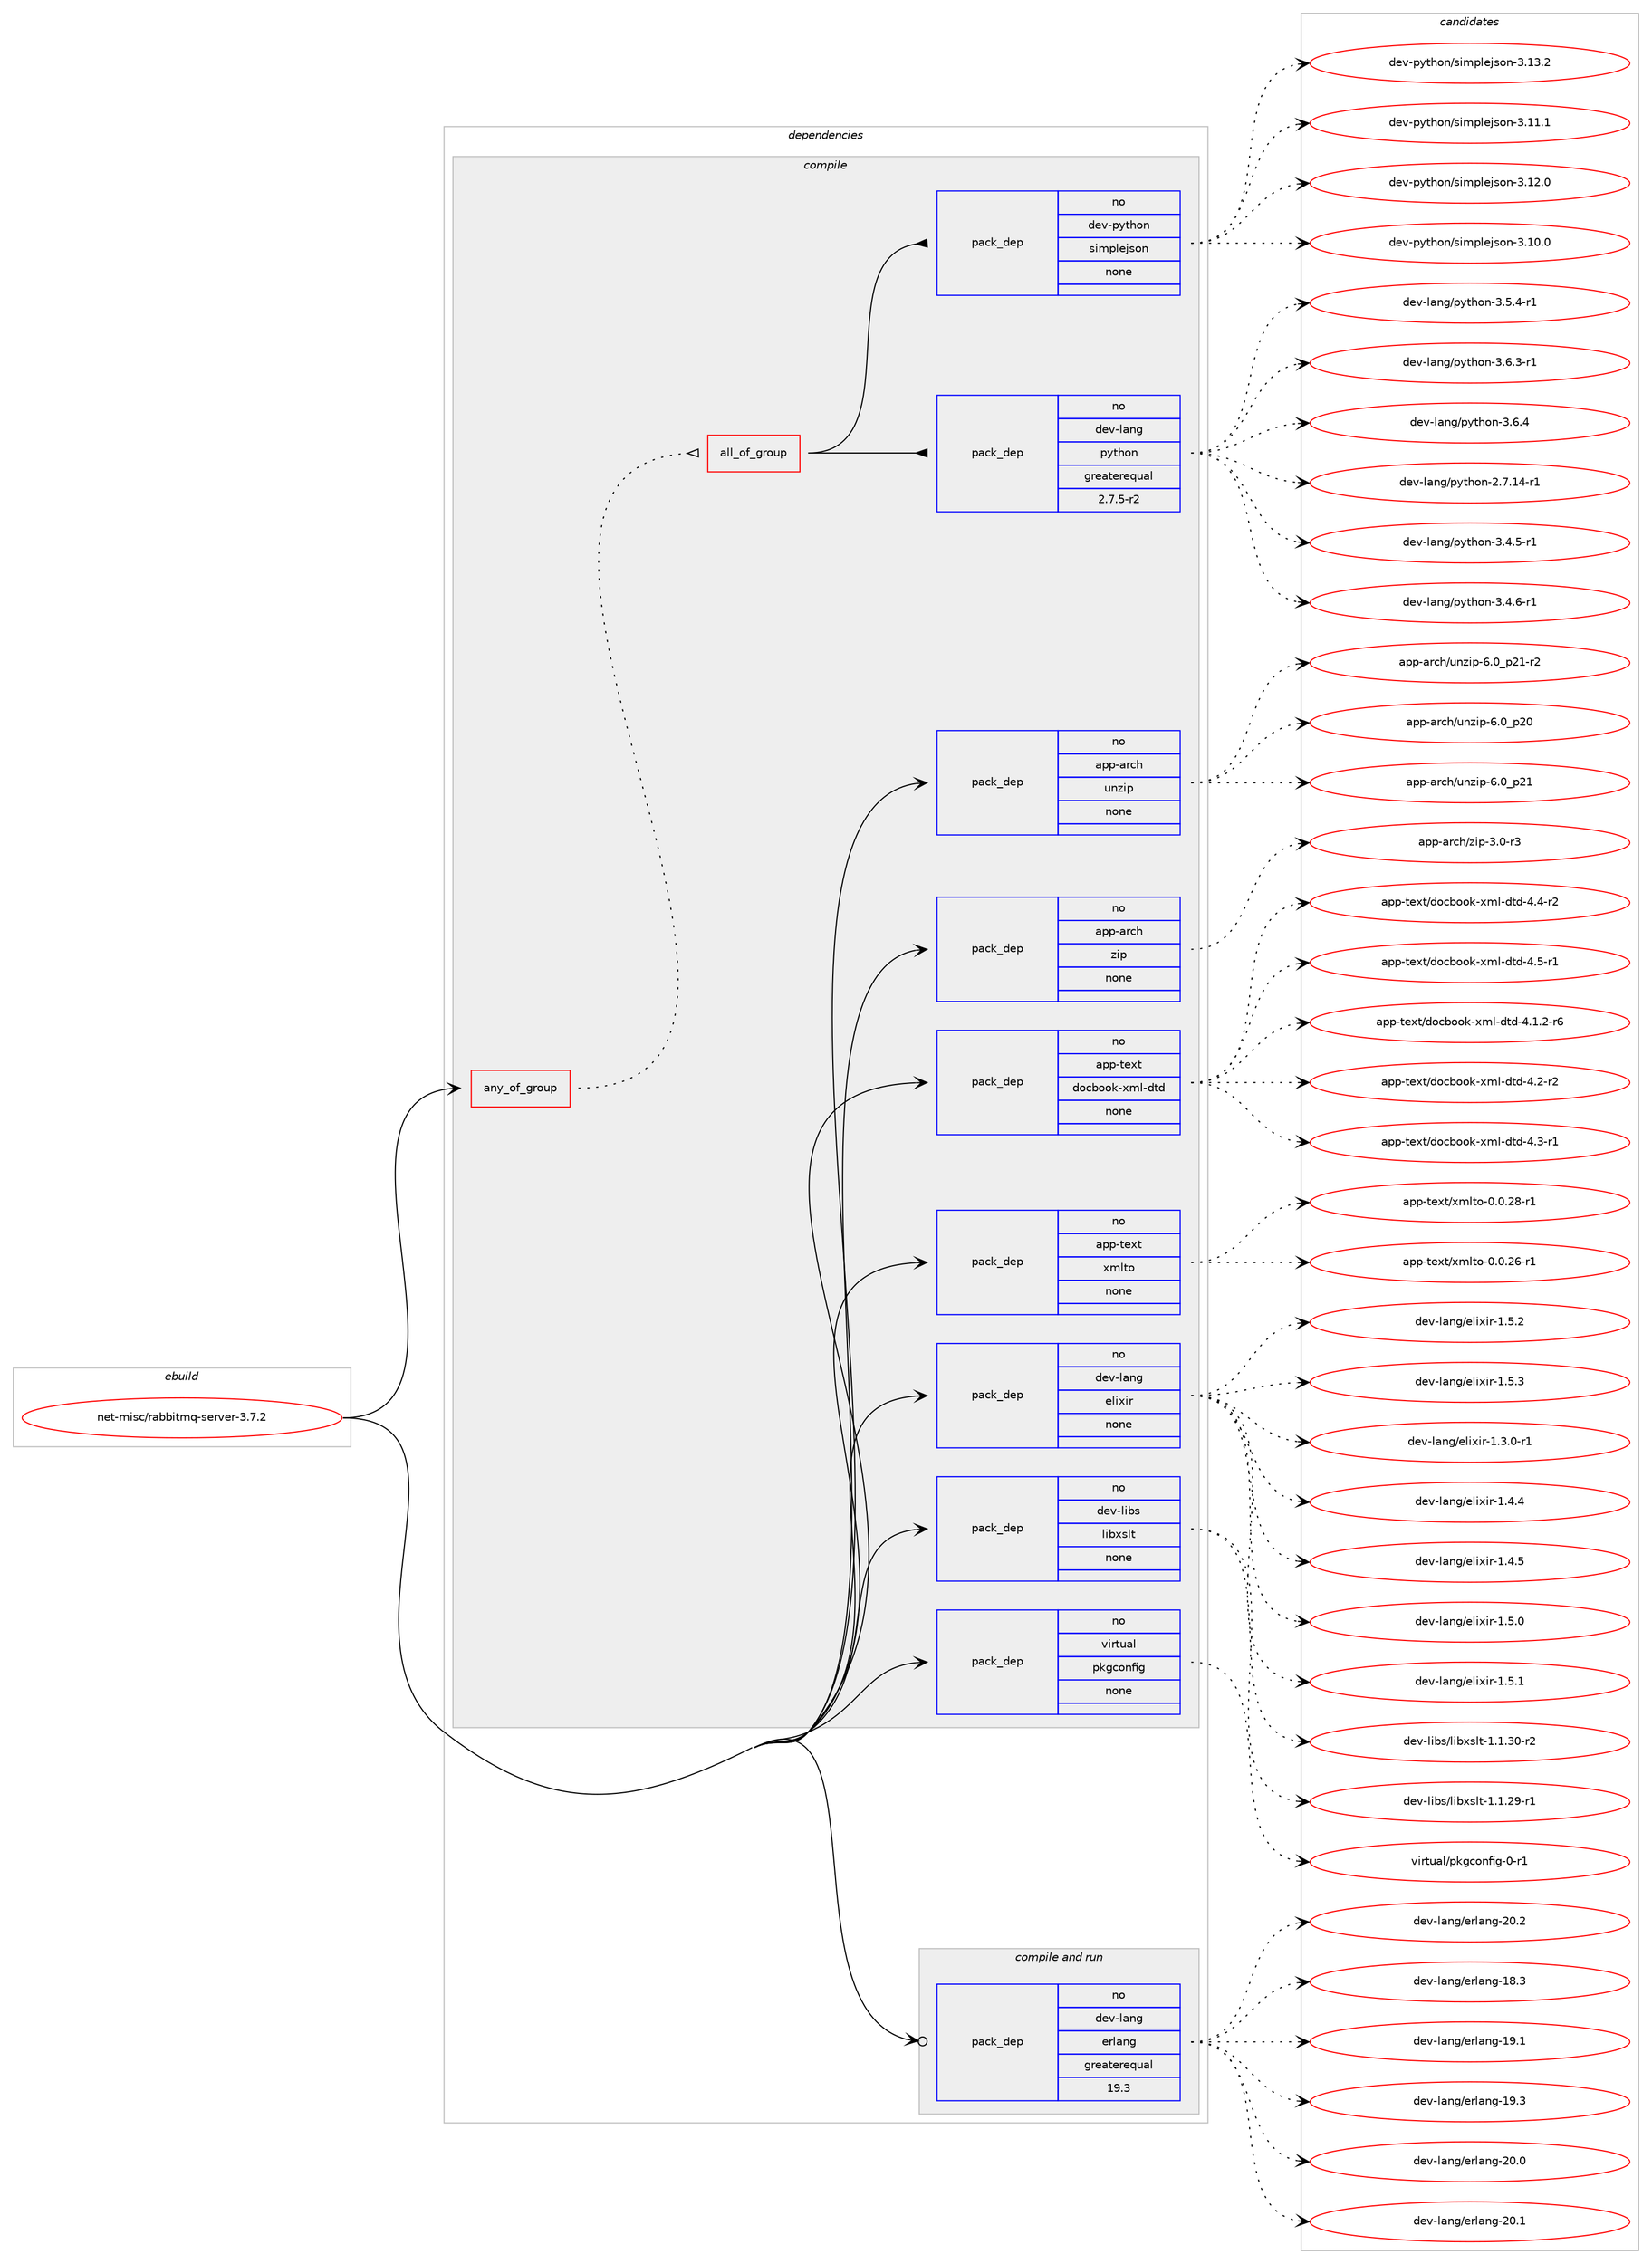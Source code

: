 digraph prolog {

# *************
# Graph options
# *************

newrank=true;
concentrate=true;
compound=true;
graph [rankdir=LR,fontname=Helvetica,fontsize=10,ranksep=1.5];#, ranksep=2.5, nodesep=0.2];
edge  [arrowhead=vee];
node  [fontname=Helvetica,fontsize=10];

# **********
# The ebuild
# **********

subgraph cluster_leftcol {
color=gray;
rank=same;
label=<<i>ebuild</i>>;
id [label="net-misc/rabbitmq-server-3.7.2", color=red, width=4, href="../net-misc/rabbitmq-server-3.7.2.svg"];
}

# ****************
# The dependencies
# ****************

subgraph cluster_midcol {
color=gray;
label=<<i>dependencies</i>>;
subgraph cluster_compile {
fillcolor="#eeeeee";
style=filled;
label=<<i>compile</i>>;
subgraph any23 {
dependency1009 [label=<<TABLE BORDER="0" CELLBORDER="1" CELLSPACING="0" CELLPADDING="4"><TR><TD CELLPADDING="10">any_of_group</TD></TR></TABLE>>, shape=none, color=red];subgraph all1 {
dependency1010 [label=<<TABLE BORDER="0" CELLBORDER="1" CELLSPACING="0" CELLPADDING="4"><TR><TD CELLPADDING="10">all_of_group</TD></TR></TABLE>>, shape=none, color=red];subgraph pack688 {
dependency1011 [label=<<TABLE BORDER="0" CELLBORDER="1" CELLSPACING="0" CELLPADDING="4" WIDTH="220"><TR><TD ROWSPAN="6" CELLPADDING="30">pack_dep</TD></TR><TR><TD WIDTH="110">no</TD></TR><TR><TD>dev-lang</TD></TR><TR><TD>python</TD></TR><TR><TD>greaterequal</TD></TR><TR><TD>2.7.5-r2</TD></TR></TABLE>>, shape=none, color=blue];
}
dependency1010:e -> dependency1011:w [weight=20,style="solid",arrowhead="inv"];
subgraph pack689 {
dependency1012 [label=<<TABLE BORDER="0" CELLBORDER="1" CELLSPACING="0" CELLPADDING="4" WIDTH="220"><TR><TD ROWSPAN="6" CELLPADDING="30">pack_dep</TD></TR><TR><TD WIDTH="110">no</TD></TR><TR><TD>dev-python</TD></TR><TR><TD>simplejson</TD></TR><TR><TD>none</TD></TR><TR><TD></TD></TR></TABLE>>, shape=none, color=blue];
}
dependency1010:e -> dependency1012:w [weight=20,style="solid",arrowhead="inv"];
}
dependency1009:e -> dependency1010:w [weight=20,style="dotted",arrowhead="oinv"];
}
id:e -> dependency1009:w [weight=20,style="solid",arrowhead="vee"];
subgraph pack690 {
dependency1013 [label=<<TABLE BORDER="0" CELLBORDER="1" CELLSPACING="0" CELLPADDING="4" WIDTH="220"><TR><TD ROWSPAN="6" CELLPADDING="30">pack_dep</TD></TR><TR><TD WIDTH="110">no</TD></TR><TR><TD>app-arch</TD></TR><TR><TD>unzip</TD></TR><TR><TD>none</TD></TR><TR><TD></TD></TR></TABLE>>, shape=none, color=blue];
}
id:e -> dependency1013:w [weight=20,style="solid",arrowhead="vee"];
subgraph pack691 {
dependency1014 [label=<<TABLE BORDER="0" CELLBORDER="1" CELLSPACING="0" CELLPADDING="4" WIDTH="220"><TR><TD ROWSPAN="6" CELLPADDING="30">pack_dep</TD></TR><TR><TD WIDTH="110">no</TD></TR><TR><TD>app-arch</TD></TR><TR><TD>zip</TD></TR><TR><TD>none</TD></TR><TR><TD></TD></TR></TABLE>>, shape=none, color=blue];
}
id:e -> dependency1014:w [weight=20,style="solid",arrowhead="vee"];
subgraph pack692 {
dependency1015 [label=<<TABLE BORDER="0" CELLBORDER="1" CELLSPACING="0" CELLPADDING="4" WIDTH="220"><TR><TD ROWSPAN="6" CELLPADDING="30">pack_dep</TD></TR><TR><TD WIDTH="110">no</TD></TR><TR><TD>app-text</TD></TR><TR><TD>docbook-xml-dtd</TD></TR><TR><TD>none</TD></TR><TR><TD></TD></TR></TABLE>>, shape=none, color=blue];
}
id:e -> dependency1015:w [weight=20,style="solid",arrowhead="vee"];
subgraph pack693 {
dependency1016 [label=<<TABLE BORDER="0" CELLBORDER="1" CELLSPACING="0" CELLPADDING="4" WIDTH="220"><TR><TD ROWSPAN="6" CELLPADDING="30">pack_dep</TD></TR><TR><TD WIDTH="110">no</TD></TR><TR><TD>app-text</TD></TR><TR><TD>xmlto</TD></TR><TR><TD>none</TD></TR><TR><TD></TD></TR></TABLE>>, shape=none, color=blue];
}
id:e -> dependency1016:w [weight=20,style="solid",arrowhead="vee"];
subgraph pack694 {
dependency1017 [label=<<TABLE BORDER="0" CELLBORDER="1" CELLSPACING="0" CELLPADDING="4" WIDTH="220"><TR><TD ROWSPAN="6" CELLPADDING="30">pack_dep</TD></TR><TR><TD WIDTH="110">no</TD></TR><TR><TD>dev-lang</TD></TR><TR><TD>elixir</TD></TR><TR><TD>none</TD></TR><TR><TD></TD></TR></TABLE>>, shape=none, color=blue];
}
id:e -> dependency1017:w [weight=20,style="solid",arrowhead="vee"];
subgraph pack695 {
dependency1018 [label=<<TABLE BORDER="0" CELLBORDER="1" CELLSPACING="0" CELLPADDING="4" WIDTH="220"><TR><TD ROWSPAN="6" CELLPADDING="30">pack_dep</TD></TR><TR><TD WIDTH="110">no</TD></TR><TR><TD>dev-libs</TD></TR><TR><TD>libxslt</TD></TR><TR><TD>none</TD></TR><TR><TD></TD></TR></TABLE>>, shape=none, color=blue];
}
id:e -> dependency1018:w [weight=20,style="solid",arrowhead="vee"];
subgraph pack696 {
dependency1019 [label=<<TABLE BORDER="0" CELLBORDER="1" CELLSPACING="0" CELLPADDING="4" WIDTH="220"><TR><TD ROWSPAN="6" CELLPADDING="30">pack_dep</TD></TR><TR><TD WIDTH="110">no</TD></TR><TR><TD>virtual</TD></TR><TR><TD>pkgconfig</TD></TR><TR><TD>none</TD></TR><TR><TD></TD></TR></TABLE>>, shape=none, color=blue];
}
id:e -> dependency1019:w [weight=20,style="solid",arrowhead="vee"];
}
subgraph cluster_compileandrun {
fillcolor="#eeeeee";
style=filled;
label=<<i>compile and run</i>>;
subgraph pack697 {
dependency1020 [label=<<TABLE BORDER="0" CELLBORDER="1" CELLSPACING="0" CELLPADDING="4" WIDTH="220"><TR><TD ROWSPAN="6" CELLPADDING="30">pack_dep</TD></TR><TR><TD WIDTH="110">no</TD></TR><TR><TD>dev-lang</TD></TR><TR><TD>erlang</TD></TR><TR><TD>greaterequal</TD></TR><TR><TD>19.3</TD></TR></TABLE>>, shape=none, color=blue];
}
id:e -> dependency1020:w [weight=20,style="solid",arrowhead="odotvee"];
}
subgraph cluster_run {
fillcolor="#eeeeee";
style=filled;
label=<<i>run</i>>;
}
}

# **************
# The candidates
# **************

subgraph cluster_choices {
rank=same;
color=gray;
label=<<i>candidates</i>>;

subgraph choice688 {
color=black;
nodesep=1;
choice100101118451089711010347112121116104111110455046554649524511449 [label="dev-lang/python-2.7.14-r1", color=red, width=4,href="../dev-lang/python-2.7.14-r1.svg"];
choice1001011184510897110103471121211161041111104551465246534511449 [label="dev-lang/python-3.4.5-r1", color=red, width=4,href="../dev-lang/python-3.4.5-r1.svg"];
choice1001011184510897110103471121211161041111104551465246544511449 [label="dev-lang/python-3.4.6-r1", color=red, width=4,href="../dev-lang/python-3.4.6-r1.svg"];
choice1001011184510897110103471121211161041111104551465346524511449 [label="dev-lang/python-3.5.4-r1", color=red, width=4,href="../dev-lang/python-3.5.4-r1.svg"];
choice1001011184510897110103471121211161041111104551465446514511449 [label="dev-lang/python-3.6.3-r1", color=red, width=4,href="../dev-lang/python-3.6.3-r1.svg"];
choice100101118451089711010347112121116104111110455146544652 [label="dev-lang/python-3.6.4", color=red, width=4,href="../dev-lang/python-3.6.4.svg"];
dependency1011:e -> choice100101118451089711010347112121116104111110455046554649524511449:w [style=dotted,weight="100"];
dependency1011:e -> choice1001011184510897110103471121211161041111104551465246534511449:w [style=dotted,weight="100"];
dependency1011:e -> choice1001011184510897110103471121211161041111104551465246544511449:w [style=dotted,weight="100"];
dependency1011:e -> choice1001011184510897110103471121211161041111104551465346524511449:w [style=dotted,weight="100"];
dependency1011:e -> choice1001011184510897110103471121211161041111104551465446514511449:w [style=dotted,weight="100"];
dependency1011:e -> choice100101118451089711010347112121116104111110455146544652:w [style=dotted,weight="100"];
}
subgraph choice689 {
color=black;
nodesep=1;
choice100101118451121211161041111104711510510911210810110611511111045514649494649 [label="dev-python/simplejson-3.11.1", color=red, width=4,href="../dev-python/simplejson-3.11.1.svg"];
choice100101118451121211161041111104711510510911210810110611511111045514649504648 [label="dev-python/simplejson-3.12.0", color=red, width=4,href="../dev-python/simplejson-3.12.0.svg"];
choice100101118451121211161041111104711510510911210810110611511111045514649484648 [label="dev-python/simplejson-3.10.0", color=red, width=4,href="../dev-python/simplejson-3.10.0.svg"];
choice100101118451121211161041111104711510510911210810110611511111045514649514650 [label="dev-python/simplejson-3.13.2", color=red, width=4,href="../dev-python/simplejson-3.13.2.svg"];
dependency1012:e -> choice100101118451121211161041111104711510510911210810110611511111045514649494649:w [style=dotted,weight="100"];
dependency1012:e -> choice100101118451121211161041111104711510510911210810110611511111045514649504648:w [style=dotted,weight="100"];
dependency1012:e -> choice100101118451121211161041111104711510510911210810110611511111045514649484648:w [style=dotted,weight="100"];
dependency1012:e -> choice100101118451121211161041111104711510510911210810110611511111045514649514650:w [style=dotted,weight="100"];
}
subgraph choice690 {
color=black;
nodesep=1;
choice971121124597114991044711711012210511245544648951125048 [label="app-arch/unzip-6.0_p20", color=red, width=4,href="../app-arch/unzip-6.0_p20.svg"];
choice971121124597114991044711711012210511245544648951125049 [label="app-arch/unzip-6.0_p21", color=red, width=4,href="../app-arch/unzip-6.0_p21.svg"];
choice9711211245971149910447117110122105112455446489511250494511450 [label="app-arch/unzip-6.0_p21-r2", color=red, width=4,href="../app-arch/unzip-6.0_p21-r2.svg"];
dependency1013:e -> choice971121124597114991044711711012210511245544648951125048:w [style=dotted,weight="100"];
dependency1013:e -> choice971121124597114991044711711012210511245544648951125049:w [style=dotted,weight="100"];
dependency1013:e -> choice9711211245971149910447117110122105112455446489511250494511450:w [style=dotted,weight="100"];
}
subgraph choice691 {
color=black;
nodesep=1;
choice9711211245971149910447122105112455146484511451 [label="app-arch/zip-3.0-r3", color=red, width=4,href="../app-arch/zip-3.0-r3.svg"];
dependency1014:e -> choice9711211245971149910447122105112455146484511451:w [style=dotted,weight="100"];
}
subgraph choice692 {
color=black;
nodesep=1;
choice971121124511610112011647100111999811111110745120109108451001161004552464946504511454 [label="app-text/docbook-xml-dtd-4.1.2-r6", color=red, width=4,href="../app-text/docbook-xml-dtd-4.1.2-r6.svg"];
choice97112112451161011201164710011199981111111074512010910845100116100455246504511450 [label="app-text/docbook-xml-dtd-4.2-r2", color=red, width=4,href="../app-text/docbook-xml-dtd-4.2-r2.svg"];
choice97112112451161011201164710011199981111111074512010910845100116100455246514511449 [label="app-text/docbook-xml-dtd-4.3-r1", color=red, width=4,href="../app-text/docbook-xml-dtd-4.3-r1.svg"];
choice97112112451161011201164710011199981111111074512010910845100116100455246524511450 [label="app-text/docbook-xml-dtd-4.4-r2", color=red, width=4,href="../app-text/docbook-xml-dtd-4.4-r2.svg"];
choice97112112451161011201164710011199981111111074512010910845100116100455246534511449 [label="app-text/docbook-xml-dtd-4.5-r1", color=red, width=4,href="../app-text/docbook-xml-dtd-4.5-r1.svg"];
dependency1015:e -> choice971121124511610112011647100111999811111110745120109108451001161004552464946504511454:w [style=dotted,weight="100"];
dependency1015:e -> choice97112112451161011201164710011199981111111074512010910845100116100455246504511450:w [style=dotted,weight="100"];
dependency1015:e -> choice97112112451161011201164710011199981111111074512010910845100116100455246514511449:w [style=dotted,weight="100"];
dependency1015:e -> choice97112112451161011201164710011199981111111074512010910845100116100455246524511450:w [style=dotted,weight="100"];
dependency1015:e -> choice97112112451161011201164710011199981111111074512010910845100116100455246534511449:w [style=dotted,weight="100"];
}
subgraph choice693 {
color=black;
nodesep=1;
choice971121124511610112011647120109108116111454846484650544511449 [label="app-text/xmlto-0.0.26-r1", color=red, width=4,href="../app-text/xmlto-0.0.26-r1.svg"];
choice971121124511610112011647120109108116111454846484650564511449 [label="app-text/xmlto-0.0.28-r1", color=red, width=4,href="../app-text/xmlto-0.0.28-r1.svg"];
dependency1016:e -> choice971121124511610112011647120109108116111454846484650544511449:w [style=dotted,weight="100"];
dependency1016:e -> choice971121124511610112011647120109108116111454846484650564511449:w [style=dotted,weight="100"];
}
subgraph choice694 {
color=black;
nodesep=1;
choice1001011184510897110103471011081051201051144549465146484511449 [label="dev-lang/elixir-1.3.0-r1", color=red, width=4,href="../dev-lang/elixir-1.3.0-r1.svg"];
choice100101118451089711010347101108105120105114454946524652 [label="dev-lang/elixir-1.4.4", color=red, width=4,href="../dev-lang/elixir-1.4.4.svg"];
choice100101118451089711010347101108105120105114454946524653 [label="dev-lang/elixir-1.4.5", color=red, width=4,href="../dev-lang/elixir-1.4.5.svg"];
choice100101118451089711010347101108105120105114454946534648 [label="dev-lang/elixir-1.5.0", color=red, width=4,href="../dev-lang/elixir-1.5.0.svg"];
choice100101118451089711010347101108105120105114454946534649 [label="dev-lang/elixir-1.5.1", color=red, width=4,href="../dev-lang/elixir-1.5.1.svg"];
choice100101118451089711010347101108105120105114454946534650 [label="dev-lang/elixir-1.5.2", color=red, width=4,href="../dev-lang/elixir-1.5.2.svg"];
choice100101118451089711010347101108105120105114454946534651 [label="dev-lang/elixir-1.5.3", color=red, width=4,href="../dev-lang/elixir-1.5.3.svg"];
dependency1017:e -> choice1001011184510897110103471011081051201051144549465146484511449:w [style=dotted,weight="100"];
dependency1017:e -> choice100101118451089711010347101108105120105114454946524652:w [style=dotted,weight="100"];
dependency1017:e -> choice100101118451089711010347101108105120105114454946524653:w [style=dotted,weight="100"];
dependency1017:e -> choice100101118451089711010347101108105120105114454946534648:w [style=dotted,weight="100"];
dependency1017:e -> choice100101118451089711010347101108105120105114454946534649:w [style=dotted,weight="100"];
dependency1017:e -> choice100101118451089711010347101108105120105114454946534650:w [style=dotted,weight="100"];
dependency1017:e -> choice100101118451089711010347101108105120105114454946534651:w [style=dotted,weight="100"];
}
subgraph choice695 {
color=black;
nodesep=1;
choice10010111845108105981154710810598120115108116454946494650574511449 [label="dev-libs/libxslt-1.1.29-r1", color=red, width=4,href="../dev-libs/libxslt-1.1.29-r1.svg"];
choice10010111845108105981154710810598120115108116454946494651484511450 [label="dev-libs/libxslt-1.1.30-r2", color=red, width=4,href="../dev-libs/libxslt-1.1.30-r2.svg"];
dependency1018:e -> choice10010111845108105981154710810598120115108116454946494650574511449:w [style=dotted,weight="100"];
dependency1018:e -> choice10010111845108105981154710810598120115108116454946494651484511450:w [style=dotted,weight="100"];
}
subgraph choice696 {
color=black;
nodesep=1;
choice11810511411611797108471121071039911111010210510345484511449 [label="virtual/pkgconfig-0-r1", color=red, width=4,href="../virtual/pkgconfig-0-r1.svg"];
dependency1019:e -> choice11810511411611797108471121071039911111010210510345484511449:w [style=dotted,weight="100"];
}
subgraph choice697 {
color=black;
nodesep=1;
choice100101118451089711010347101114108971101034549564651 [label="dev-lang/erlang-18.3", color=red, width=4,href="../dev-lang/erlang-18.3.svg"];
choice100101118451089711010347101114108971101034549574649 [label="dev-lang/erlang-19.1", color=red, width=4,href="../dev-lang/erlang-19.1.svg"];
choice100101118451089711010347101114108971101034549574651 [label="dev-lang/erlang-19.3", color=red, width=4,href="../dev-lang/erlang-19.3.svg"];
choice100101118451089711010347101114108971101034550484648 [label="dev-lang/erlang-20.0", color=red, width=4,href="../dev-lang/erlang-20.0.svg"];
choice100101118451089711010347101114108971101034550484649 [label="dev-lang/erlang-20.1", color=red, width=4,href="../dev-lang/erlang-20.1.svg"];
choice100101118451089711010347101114108971101034550484650 [label="dev-lang/erlang-20.2", color=red, width=4,href="../dev-lang/erlang-20.2.svg"];
dependency1020:e -> choice100101118451089711010347101114108971101034549564651:w [style=dotted,weight="100"];
dependency1020:e -> choice100101118451089711010347101114108971101034549574649:w [style=dotted,weight="100"];
dependency1020:e -> choice100101118451089711010347101114108971101034549574651:w [style=dotted,weight="100"];
dependency1020:e -> choice100101118451089711010347101114108971101034550484648:w [style=dotted,weight="100"];
dependency1020:e -> choice100101118451089711010347101114108971101034550484649:w [style=dotted,weight="100"];
dependency1020:e -> choice100101118451089711010347101114108971101034550484650:w [style=dotted,weight="100"];
}
}

}
